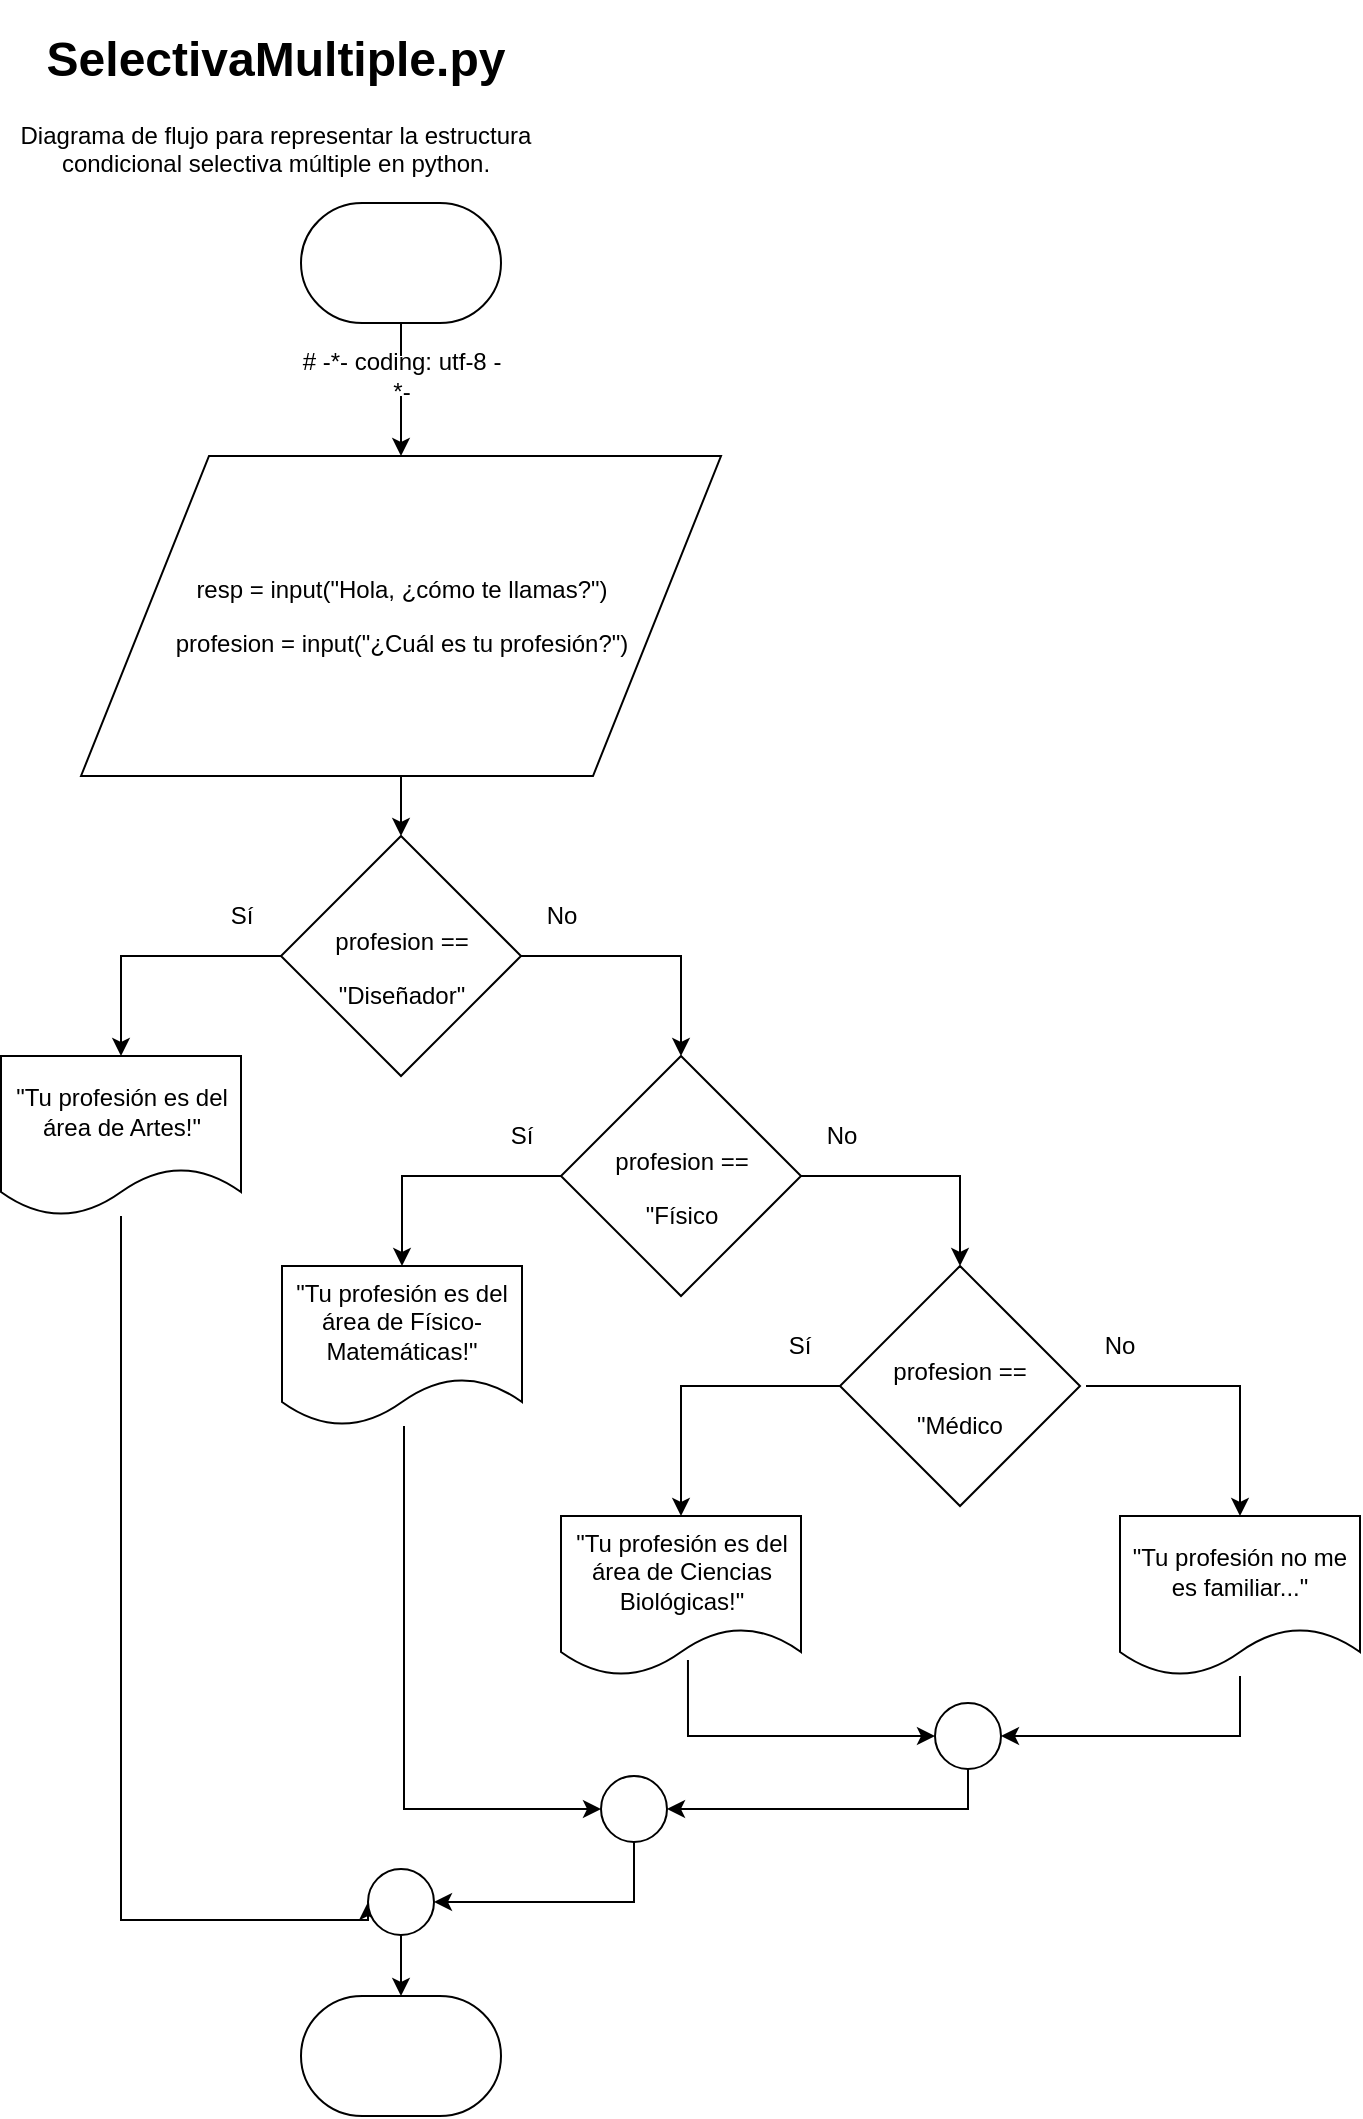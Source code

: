 <mxfile version="10.7.7" type="google"><diagram id="t9eIMvIFj8lqUvyRgRZ9" name="Page-1"><mxGraphModel dx="998" dy="483" grid="1" gridSize="10" guides="1" tooltips="1" connect="1" arrows="1" fold="1" page="1" pageScale="1" pageWidth="850" pageHeight="1100" math="0" shadow="0"><root><mxCell id="0"/><mxCell id="1" parent="0"/><mxCell id="4BTMthnvzZJZzFdLzzdM-22" value="&lt;h1&gt;SelectivaMultiple.py&lt;br&gt;&lt;/h1&gt;&lt;p&gt;Diagrama de flujo para representar la estructura condicional selectiva múltiple en python.&lt;br&gt;&lt;/p&gt;" style="text;html=1;strokeColor=none;fillColor=none;spacing=5;spacingTop=-20;whiteSpace=wrap;overflow=hidden;rounded=0;labelBackgroundColor=#ffffff;align=center;" parent="1" vertex="1"><mxGeometry x="40" y="40" width="270" height="120" as="geometry"/></mxCell><mxCell id="h7jLW6X67XXgZr9En6BO-9" value="" style="edgeStyle=orthogonalEdgeStyle;rounded=0;orthogonalLoop=1;jettySize=auto;html=1;" parent="1" source="4BTMthnvzZJZzFdLzzdM-1" target="h7jLW6X67XXgZr9En6BO-5" edge="1"><mxGeometry relative="1" as="geometry"/></mxCell><mxCell id="4BTMthnvzZJZzFdLzzdM-1" value="" style="strokeWidth=1;html=1;shape=mxgraph.flowchart.terminator;whiteSpace=wrap;" parent="1" vertex="1"><mxGeometry x="187.5" y="131.5" width="100" height="60" as="geometry"/></mxCell><mxCell id="4BTMthnvzZJZzFdLzzdM-18" value="" style="strokeWidth=1;html=1;shape=mxgraph.flowchart.terminator;whiteSpace=wrap;" parent="1" vertex="1"><mxGeometry x="187.5" y="1028" width="100" height="60" as="geometry"/></mxCell><mxCell id="h7jLW6X67XXgZr9En6BO-28" value="" style="edgeStyle=orthogonalEdgeStyle;rounded=0;orthogonalLoop=1;jettySize=auto;html=1;endArrow=classic;endFill=1;entryX=0.5;entryY=0;entryDx=0;entryDy=0;" parent="1" source="h7jLW6X67XXgZr9En6BO-1" target="h7jLW6X67XXgZr9En6BO-29" edge="1"><mxGeometry relative="1" as="geometry"><mxPoint x="97.5" y="508" as="targetPoint"/></mxGeometry></mxCell><mxCell id="h7jLW6X67XXgZr9En6BO-36" value="" style="edgeStyle=orthogonalEdgeStyle;rounded=0;orthogonalLoop=1;jettySize=auto;html=1;endArrow=classic;endFill=1;entryX=0.5;entryY=0;entryDx=0;entryDy=0;" parent="1" source="h7jLW6X67XXgZr9En6BO-1" target="h7jLW6X67XXgZr9En6BO-30" edge="1"><mxGeometry relative="1" as="geometry"><mxPoint x="377.5" y="508" as="targetPoint"/></mxGeometry></mxCell><mxCell id="h7jLW6X67XXgZr9En6BO-1" value="&lt;div title=&quot;Page 1&quot;&gt;&lt;div&gt;&lt;div&gt;&lt;div&gt;&lt;p&gt;&lt;span&gt;profesion ==&lt;/span&gt;&lt;/p&gt;&lt;/div&gt;&lt;/div&gt;&lt;/div&gt;&lt;/div&gt;&lt;div&gt;&quot;&lt;span&gt;Diseñador&quot;&lt;/span&gt;&lt;/div&gt;" style="rhombus;whiteSpace=wrap;html=1;" parent="1" vertex="1"><mxGeometry x="177.5" y="448" width="120" height="120" as="geometry"/></mxCell><mxCell id="h7jLW6X67XXgZr9En6BO-8" value="" style="edgeStyle=orthogonalEdgeStyle;rounded=0;orthogonalLoop=1;jettySize=auto;html=1;" parent="1" source="h7jLW6X67XXgZr9En6BO-5" target="h7jLW6X67XXgZr9En6BO-1" edge="1"><mxGeometry relative="1" as="geometry"/></mxCell><mxCell id="h7jLW6X67XXgZr9En6BO-5" value="&lt;div title=&quot;Page 1&quot;&gt;&lt;div&gt;&lt;div&gt;&lt;div&gt;&lt;p&gt;&lt;span&gt;resp = input(&quot;Hola, ¿cómo te llamas?&quot;)&lt;/span&gt;&lt;/p&gt;&lt;div title=&quot;Page 1&quot;&gt;&lt;div&gt;&lt;div&gt;&lt;div&gt;&lt;p&gt;&lt;span&gt;profesion = input(&quot;¿Cuál es tu profesión?&quot;)&lt;/span&gt;&lt;/p&gt;&lt;/div&gt;&lt;/div&gt;&lt;/div&gt;&lt;/div&gt;&lt;/div&gt;&lt;/div&gt;&lt;/div&gt;&lt;/div&gt;" style="shape=parallelogram;perimeter=parallelogramPerimeter;whiteSpace=wrap;html=1;" parent="1" vertex="1"><mxGeometry x="77.5" y="258" width="320" height="160" as="geometry"/></mxCell><mxCell id="h7jLW6X67XXgZr9En6BO-13" value="Sí" style="text;html=1;strokeColor=none;fillColor=none;align=center;verticalAlign=middle;whiteSpace=wrap;rounded=0;" parent="1" vertex="1"><mxGeometry x="137.5" y="478" width="40" height="20" as="geometry"/></mxCell><mxCell id="h7jLW6X67XXgZr9En6BO-14" value="No" style="text;html=1;strokeColor=none;fillColor=none;align=center;verticalAlign=middle;whiteSpace=wrap;rounded=0;" parent="1" vertex="1"><mxGeometry x="297.5" y="478" width="40" height="20" as="geometry"/></mxCell><mxCell id="h7jLW6X67XXgZr9En6BO-25" value="# -*- coding: utf-8 -*-" style="text;html=1;strokeColor=none;fillColor=#ffffff;align=center;verticalAlign=middle;whiteSpace=wrap;rounded=0;" parent="1" vertex="1"><mxGeometry x="182.5" y="208" width="110" height="20" as="geometry"/></mxCell><mxCell id="h7jLW6X67XXgZr9En6BO-68" value="" style="edgeStyle=orthogonalEdgeStyle;rounded=0;orthogonalLoop=1;jettySize=auto;html=1;endArrow=classic;endFill=1;entryX=0;entryY=0.5;entryDx=0;entryDy=0;" parent="1" source="h7jLW6X67XXgZr9En6BO-29" target="h7jLW6X67XXgZr9En6BO-65" edge="1"><mxGeometry relative="1" as="geometry"><mxPoint x="97.5" y="718" as="targetPoint"/><Array as="points"><mxPoint x="98" y="990"/><mxPoint x="221" y="990"/></Array></mxGeometry></mxCell><mxCell id="h7jLW6X67XXgZr9En6BO-29" value="&lt;div title=&quot;Page 1&quot;&gt;&lt;div&gt;&lt;div&gt;&lt;div&gt;&lt;p&gt;&lt;span&gt;&quot;Tu profesión es del área de Artes!&quot;&lt;/span&gt;&lt;/p&gt;&lt;/div&gt;&lt;/div&gt;&lt;/div&gt;&lt;/div&gt;" style="shape=document;whiteSpace=wrap;html=1;boundedLbl=1;fillColor=#ffffff;" parent="1" vertex="1"><mxGeometry x="37.5" y="558" width="120" height="80" as="geometry"/></mxCell><mxCell id="h7jLW6X67XXgZr9En6BO-38" value="" style="edgeStyle=orthogonalEdgeStyle;rounded=0;orthogonalLoop=1;jettySize=auto;html=1;endArrow=classic;endFill=1;entryX=0.5;entryY=0;entryDx=0;entryDy=0;" parent="1" source="h7jLW6X67XXgZr9En6BO-30" target="h7jLW6X67XXgZr9En6BO-31" edge="1"><mxGeometry relative="1" as="geometry"><mxPoint x="237.5" y="618" as="targetPoint"/></mxGeometry></mxCell><mxCell id="h7jLW6X67XXgZr9En6BO-42" value="" style="edgeStyle=orthogonalEdgeStyle;rounded=0;orthogonalLoop=1;jettySize=auto;html=1;endArrow=classic;endFill=1;entryX=0.5;entryY=0;entryDx=0;entryDy=0;" parent="1" source="h7jLW6X67XXgZr9En6BO-30" target="h7jLW6X67XXgZr9En6BO-32" edge="1"><mxGeometry relative="1" as="geometry"><mxPoint x="517.5" y="618" as="targetPoint"/></mxGeometry></mxCell><mxCell id="h7jLW6X67XXgZr9En6BO-30" value="&lt;div title=&quot;Page 1&quot;&gt;&lt;div&gt;&lt;div&gt;&lt;div&gt;&lt;p&gt;&lt;span&gt;profesion ==&lt;/span&gt;&lt;/p&gt;&lt;/div&gt;&lt;/div&gt;&lt;/div&gt;&lt;/div&gt;&lt;div&gt;&quot;&lt;span&gt;Físico&lt;/span&gt;&lt;/div&gt;" style="rhombus;whiteSpace=wrap;html=1;" parent="1" vertex="1"><mxGeometry x="317.5" y="558" width="120" height="120" as="geometry"/></mxCell><mxCell id="h7jLW6X67XXgZr9En6BO-56" value="" style="edgeStyle=orthogonalEdgeStyle;rounded=0;orthogonalLoop=1;jettySize=auto;html=1;endArrow=classic;endFill=1;entryX=0;entryY=0.5;entryDx=0;entryDy=0;" parent="1" source="h7jLW6X67XXgZr9En6BO-31" target="h7jLW6X67XXgZr9En6BO-71" edge="1"><mxGeometry relative="1" as="geometry"><mxPoint x="238.0" y="823" as="targetPoint"/><Array as="points"><mxPoint x="239" y="935"/></Array></mxGeometry></mxCell><mxCell id="h7jLW6X67XXgZr9En6BO-31" value="&lt;div title=&quot;Page 1&quot;&gt;&lt;div&gt;&lt;div&gt;&lt;div&gt;&lt;p&gt;&lt;span&gt;&quot;Tu profesión es del área de Físico-Matemáticas!&quot;&lt;/span&gt;&lt;/p&gt;&lt;/div&gt;&lt;/div&gt;&lt;/div&gt;&lt;/div&gt;" style="shape=document;whiteSpace=wrap;html=1;boundedLbl=1;fillColor=#ffffff;" parent="1" vertex="1"><mxGeometry x="178" y="663" width="120" height="80" as="geometry"/></mxCell><mxCell id="h7jLW6X67XXgZr9En6BO-44" value="" style="edgeStyle=orthogonalEdgeStyle;rounded=0;orthogonalLoop=1;jettySize=auto;html=1;endArrow=classic;endFill=1;entryX=0.5;entryY=0;entryDx=0;entryDy=0;" parent="1" source="h7jLW6X67XXgZr9En6BO-32" target="h7jLW6X67XXgZr9En6BO-33" edge="1"><mxGeometry relative="1" as="geometry"><mxPoint x="377" y="723" as="targetPoint"/></mxGeometry></mxCell><mxCell id="h7jLW6X67XXgZr9En6BO-48" value="" style="edgeStyle=orthogonalEdgeStyle;rounded=0;orthogonalLoop=1;jettySize=auto;html=1;endArrow=classic;endFill=1;entryX=0.5;entryY=0;entryDx=0;entryDy=0;" parent="1" edge="1"><mxGeometry relative="1" as="geometry"><mxPoint x="657" y="788" as="targetPoint"/><mxPoint x="580" y="723" as="sourcePoint"/><Array as="points"><mxPoint x="657" y="723"/></Array></mxGeometry></mxCell><mxCell id="h7jLW6X67XXgZr9En6BO-32" value="&lt;div title=&quot;Page 1&quot;&gt;&lt;div&gt;&lt;div&gt;&lt;div&gt;&lt;p&gt;&lt;span&gt;profesion ==&lt;/span&gt;&lt;/p&gt;&lt;/div&gt;&lt;/div&gt;&lt;/div&gt;&lt;/div&gt;&lt;div&gt;&quot;&lt;span&gt;Médico&lt;/span&gt;&lt;/div&gt;" style="rhombus;whiteSpace=wrap;html=1;" parent="1" vertex="1"><mxGeometry x="457" y="663" width="120" height="120" as="geometry"/></mxCell><mxCell id="h7jLW6X67XXgZr9En6BO-58" value="" style="edgeStyle=orthogonalEdgeStyle;rounded=0;orthogonalLoop=1;jettySize=auto;html=1;endArrow=classic;endFill=1;exitX=0.529;exitY=0.9;exitDx=0;exitDy=0;exitPerimeter=0;" parent="1" source="h7jLW6X67XXgZr9En6BO-33" target="h7jLW6X67XXgZr9En6BO-62" edge="1"><mxGeometry relative="1" as="geometry"><mxPoint x="377.5" y="1144.5" as="targetPoint"/><Array as="points"><mxPoint x="381" y="898"/></Array><mxPoint x="381" y="1064.5" as="sourcePoint"/></mxGeometry></mxCell><mxCell id="h7jLW6X67XXgZr9En6BO-33" value="&lt;div&gt;&lt;div title=&quot;Page 1&quot;&gt;&lt;div&gt;&lt;div&gt;&lt;div&gt;&lt;p&gt;&lt;span&gt;&quot;Tu profesión es del área de Ciencias &lt;/span&gt;&lt;span&gt;Biológicas!&quot;&lt;/span&gt;&lt;/p&gt;&lt;/div&gt;&lt;/div&gt;&lt;/div&gt;&lt;/div&gt;&lt;/div&gt;" style="shape=document;whiteSpace=wrap;html=1;boundedLbl=1;fillColor=#ffffff;" parent="1" vertex="1"><mxGeometry x="317.5" y="788" width="120" height="80" as="geometry"/></mxCell><mxCell id="h7jLW6X67XXgZr9En6BO-49" value="Sí" style="text;html=1;strokeColor=none;fillColor=none;align=center;verticalAlign=middle;whiteSpace=wrap;rounded=0;" parent="1" vertex="1"><mxGeometry x="277.5" y="588" width="40" height="20" as="geometry"/></mxCell><mxCell id="h7jLW6X67XXgZr9En6BO-50" value="No" style="text;html=1;strokeColor=none;fillColor=none;align=center;verticalAlign=middle;whiteSpace=wrap;rounded=0;" parent="1" vertex="1"><mxGeometry x="437.5" y="588" width="40" height="20" as="geometry"/></mxCell><mxCell id="h7jLW6X67XXgZr9En6BO-51" value="Sí" style="text;html=1;strokeColor=none;fillColor=none;align=center;verticalAlign=middle;whiteSpace=wrap;rounded=0;" parent="1" vertex="1"><mxGeometry x="417" y="693" width="40" height="20" as="geometry"/></mxCell><mxCell id="h7jLW6X67XXgZr9En6BO-52" value="No" style="text;html=1;strokeColor=none;fillColor=none;align=center;verticalAlign=middle;whiteSpace=wrap;rounded=0;" parent="1" vertex="1"><mxGeometry x="577" y="693" width="40" height="20" as="geometry"/></mxCell><mxCell id="h7jLW6X67XXgZr9En6BO-73" value="" style="edgeStyle=orthogonalEdgeStyle;rounded=0;orthogonalLoop=1;jettySize=auto;html=1;endArrow=classic;endFill=1;entryX=1;entryY=0.5;entryDx=0;entryDy=0;" parent="1" source="h7jLW6X67XXgZr9En6BO-62" target="h7jLW6X67XXgZr9En6BO-71" edge="1"><mxGeometry relative="1" as="geometry"><mxPoint x="521" y="994.5" as="targetPoint"/><Array as="points"><mxPoint x="521.5" y="935"/></Array></mxGeometry></mxCell><mxCell id="h7jLW6X67XXgZr9En6BO-62" value="" style="ellipse;whiteSpace=wrap;html=1;aspect=fixed;fillColor=#ffffff;" parent="1" vertex="1"><mxGeometry x="504.5" y="881.5" width="33" height="33" as="geometry"/></mxCell><mxCell id="h7jLW6X67XXgZr9En6BO-66" value="" style="edgeStyle=orthogonalEdgeStyle;rounded=0;orthogonalLoop=1;jettySize=auto;html=1;endArrow=classic;endFill=1;" parent="1" source="h7jLW6X67XXgZr9En6BO-65" target="4BTMthnvzZJZzFdLzzdM-18" edge="1"><mxGeometry relative="1" as="geometry"/></mxCell><mxCell id="h7jLW6X67XXgZr9En6BO-65" value="" style="ellipse;whiteSpace=wrap;html=1;aspect=fixed;fillColor=#ffffff;" parent="1" vertex="1"><mxGeometry x="221" y="964.5" width="33" height="33" as="geometry"/></mxCell><mxCell id="h7jLW6X67XXgZr9En6BO-75" value="" style="edgeStyle=orthogonalEdgeStyle;rounded=0;orthogonalLoop=1;jettySize=auto;html=1;endArrow=classic;endFill=1;entryX=1;entryY=0.5;entryDx=0;entryDy=0;" parent="1" source="h7jLW6X67XXgZr9En6BO-71" target="h7jLW6X67XXgZr9En6BO-65" edge="1"><mxGeometry relative="1" as="geometry"><mxPoint x="337.5" y="1041" as="targetPoint"/><Array as="points"><mxPoint x="354.5" y="981"/></Array></mxGeometry></mxCell><mxCell id="h7jLW6X67XXgZr9En6BO-71" value="" style="ellipse;whiteSpace=wrap;html=1;aspect=fixed;fillColor=#ffffff;" parent="1" vertex="1"><mxGeometry x="337.5" y="918" width="33" height="33" as="geometry"/></mxCell><mxCell id="lzG1ITrAVR6bGNy_2Fsw-13" value="" style="edgeStyle=orthogonalEdgeStyle;rounded=0;orthogonalLoop=1;jettySize=auto;html=1;entryX=1;entryY=0.5;entryDx=0;entryDy=0;" parent="1" source="lzG1ITrAVR6bGNy_2Fsw-11" target="h7jLW6X67XXgZr9En6BO-62" edge="1"><mxGeometry relative="1" as="geometry"><mxPoint x="790" y="1060" as="targetPoint"/><Array as="points"><mxPoint x="657" y="898"/></Array></mxGeometry></mxCell><mxCell id="lzG1ITrAVR6bGNy_2Fsw-11" value="&lt;div&gt;&lt;div title=&quot;Page 1&quot;&gt;&lt;div&gt;&lt;div&gt;&lt;div&gt;&lt;p&gt;&lt;span&gt;&quot;Tu profesión no me es familiar...&quot;&lt;/span&gt;&lt;/p&gt;&lt;/div&gt;&lt;/div&gt;&lt;/div&gt;&lt;/div&gt;&lt;/div&gt;" style="shape=document;whiteSpace=wrap;html=1;boundedLbl=1;fillColor=#ffffff;" parent="1" vertex="1"><mxGeometry x="597" y="788" width="120" height="80" as="geometry"/></mxCell></root></mxGraphModel></diagram></mxfile>